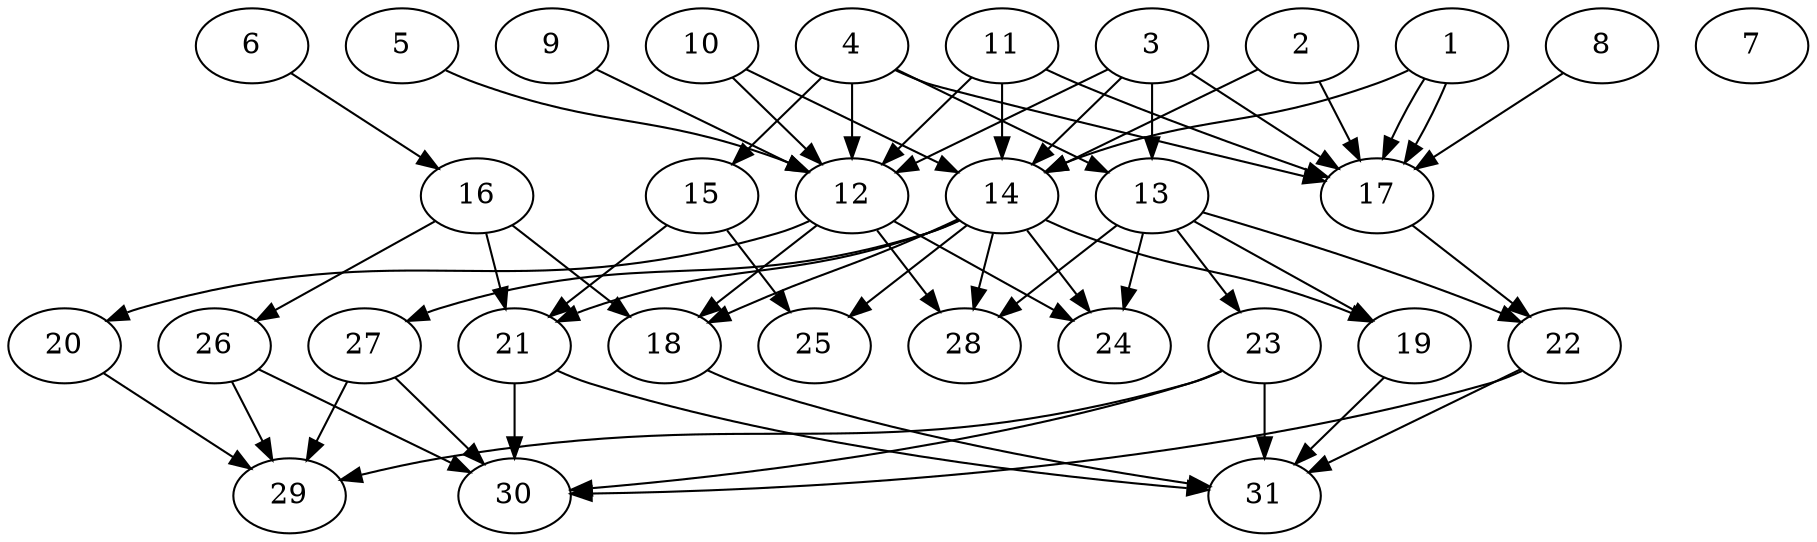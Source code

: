 // DAG (tier=2-normal, mode=data, n=31, ccr=0.429, fat=0.658, density=0.553, regular=0.514, jump=0.128, mindata=2097152, maxdata=16777216)
// DAG automatically generated by daggen at Sun Aug 24 16:33:34 2025
// /home/ermia/Project/Environments/daggen/bin/daggen --dot --ccr 0.429 --fat 0.658 --regular 0.514 --density 0.553 --jump 0.128 --mindata 2097152 --maxdata 16777216 -n 31 
digraph G {
  1 [size="69430892955545472", alpha="0.02", expect_size="34715446477772736"]
  1 -> 14 [size ="1678163981631488"]
  1 -> 17 [size ="1678163981631488"]
  1 -> 17 [size ="1678163981631488"]
  2 [size="444330124660973248", alpha="0.07", expect_size="222165062330486624"]
  2 -> 14 [size ="235991809916928"]
  2 -> 17 [size ="235991809916928"]
  3 [size="6163879085117723", alpha="0.00", expect_size="3081939542558861"]
  3 -> 12 [size ="262221854670848"]
  3 -> 13 [size ="262221854670848"]
  3 -> 14 [size ="262221854670848"]
  3 -> 17 [size ="262221854670848"]
  4 [size="26162263958536744", alpha="0.19", expect_size="13081131979268372"]
  4 -> 12 [size ="1969340517711872"]
  4 -> 13 [size ="1969340517711872"]
  4 -> 15 [size ="1969340517711872"]
  4 -> 17 [size ="1969340517711872"]
  5 [size="1793053648713999712256", alpha="0.13", expect_size="896526824356999856128"]
  5 -> 12 [size ="1180734291181568"]
  6 [size="1001652108987218264064", alpha="0.00", expect_size="500826054493609132032"]
  6 -> 16 [size ="800880882352128"]
  7 [size="42075530357455664", alpha="0.14", expect_size="21037765178727832"]
  8 [size="1037434352683312768", alpha="0.06", expect_size="518717176341656384"]
  8 -> 17 [size ="623599757033472"]
  9 [size="128283441989019040", alpha="0.06", expect_size="64141720994509520"]
  9 -> 12 [size ="99036711354368"]
  10 [size="122233957368206720", alpha="0.05", expect_size="61116978684103360"]
  10 -> 12 [size ="2241915080671232"]
  10 -> 14 [size ="2241915080671232"]
  11 [size="3071922090784952", alpha="0.01", expect_size="1535961045392476"]
  11 -> 12 [size ="108173457358848"]
  11 -> 14 [size ="108173457358848"]
  11 -> 17 [size ="108173457358848"]
  12 [size="853537727641951744", alpha="0.03", expect_size="426768863820975872"]
  12 -> 18 [size ="623599757033472"]
  12 -> 20 [size ="623599757033472"]
  12 -> 24 [size ="623599757033472"]
  12 -> 28 [size ="623599757033472"]
  13 [size="132453837922839298048", alpha="0.15", expect_size="66226918961419649024"]
  13 -> 19 [size ="207873766326272"]
  13 -> 22 [size ="207873766326272"]
  13 -> 23 [size ="207873766326272"]
  13 -> 24 [size ="207873766326272"]
  13 -> 28 [size ="207873766326272"]
  14 [size="3754714494952649", alpha="0.06", expect_size="1877357247476324"]
  14 -> 18 [size ="371299998236672"]
  14 -> 19 [size ="371299998236672"]
  14 -> 21 [size ="371299998236672"]
  14 -> 24 [size ="371299998236672"]
  14 -> 25 [size ="371299998236672"]
  14 -> 27 [size ="371299998236672"]
  14 -> 28 [size ="371299998236672"]
  15 [size="202429096043160272896", alpha="0.14", expect_size="101214548021580136448"]
  15 -> 21 [size ="275806995611648"]
  15 -> 25 [size ="275806995611648"]
  16 [size="5772169126711280640", alpha="0.01", expect_size="2886084563355640320"]
  16 -> 18 [size ="2044331628167168"]
  16 -> 21 [size ="2044331628167168"]
  16 -> 26 [size ="2044331628167168"]
  17 [size="491753208915120000", alpha="0.06", expect_size="245876604457560000"]
  17 -> 22 [size ="337397900378112"]
  18 [size="137105138148845248", alpha="0.07", expect_size="68552569074422624"]
  18 -> 31 [size ="283849430925312"]
  19 [size="27869516566006820", alpha="0.17", expect_size="13934758283003410"]
  19 -> 31 [size ="532718223884288"]
  20 [size="5471120178257199", alpha="0.08", expect_size="2735560089128599"]
  20 -> 29 [size ="177580128862208"]
  21 [size="3571227098576681172992", alpha="0.04", expect_size="1785613549288340586496"]
  21 -> 30 [size ="1869110451372032"]
  21 -> 31 [size ="1869110451372032"]
  22 [size="99438116433811616", alpha="0.02", expect_size="49719058216905808"]
  22 -> 30 [size ="1722110623875072"]
  22 -> 31 [size ="1722110623875072"]
  23 [size="341806570815092686848", alpha="0.06", expect_size="170903285407546343424"]
  23 -> 29 [size ="391090192515072"]
  23 -> 30 [size ="391090192515072"]
  23 -> 31 [size ="391090192515072"]
  24 [size="28612177403477788", alpha="0.14", expect_size="14306088701738894"]
  25 [size="648217605377896960", alpha="0.11", expect_size="324108802688948480"]
  26 [size="2427257447435422720", alpha="0.03", expect_size="1213628723717711360"]
  26 -> 29 [size ="1338336648101888"]
  26 -> 30 [size ="1338336648101888"]
  27 [size="342858899352715264000", alpha="0.10", expect_size="171429449676357632000"]
  27 -> 29 [size ="391892487372800"]
  27 -> 30 [size ="391892487372800"]
  28 [size="13140129912141950", alpha="0.12", expect_size="6570064956070975"]
  29 [size="15734877852148644", alpha="0.14", expect_size="7867438926074322"]
  30 [size="2449503503838128128", alpha="0.05", expect_size="1224751751919064064"]
  31 [size="3483165474937563136", alpha="0.05", expect_size="1741582737468781568"]
}